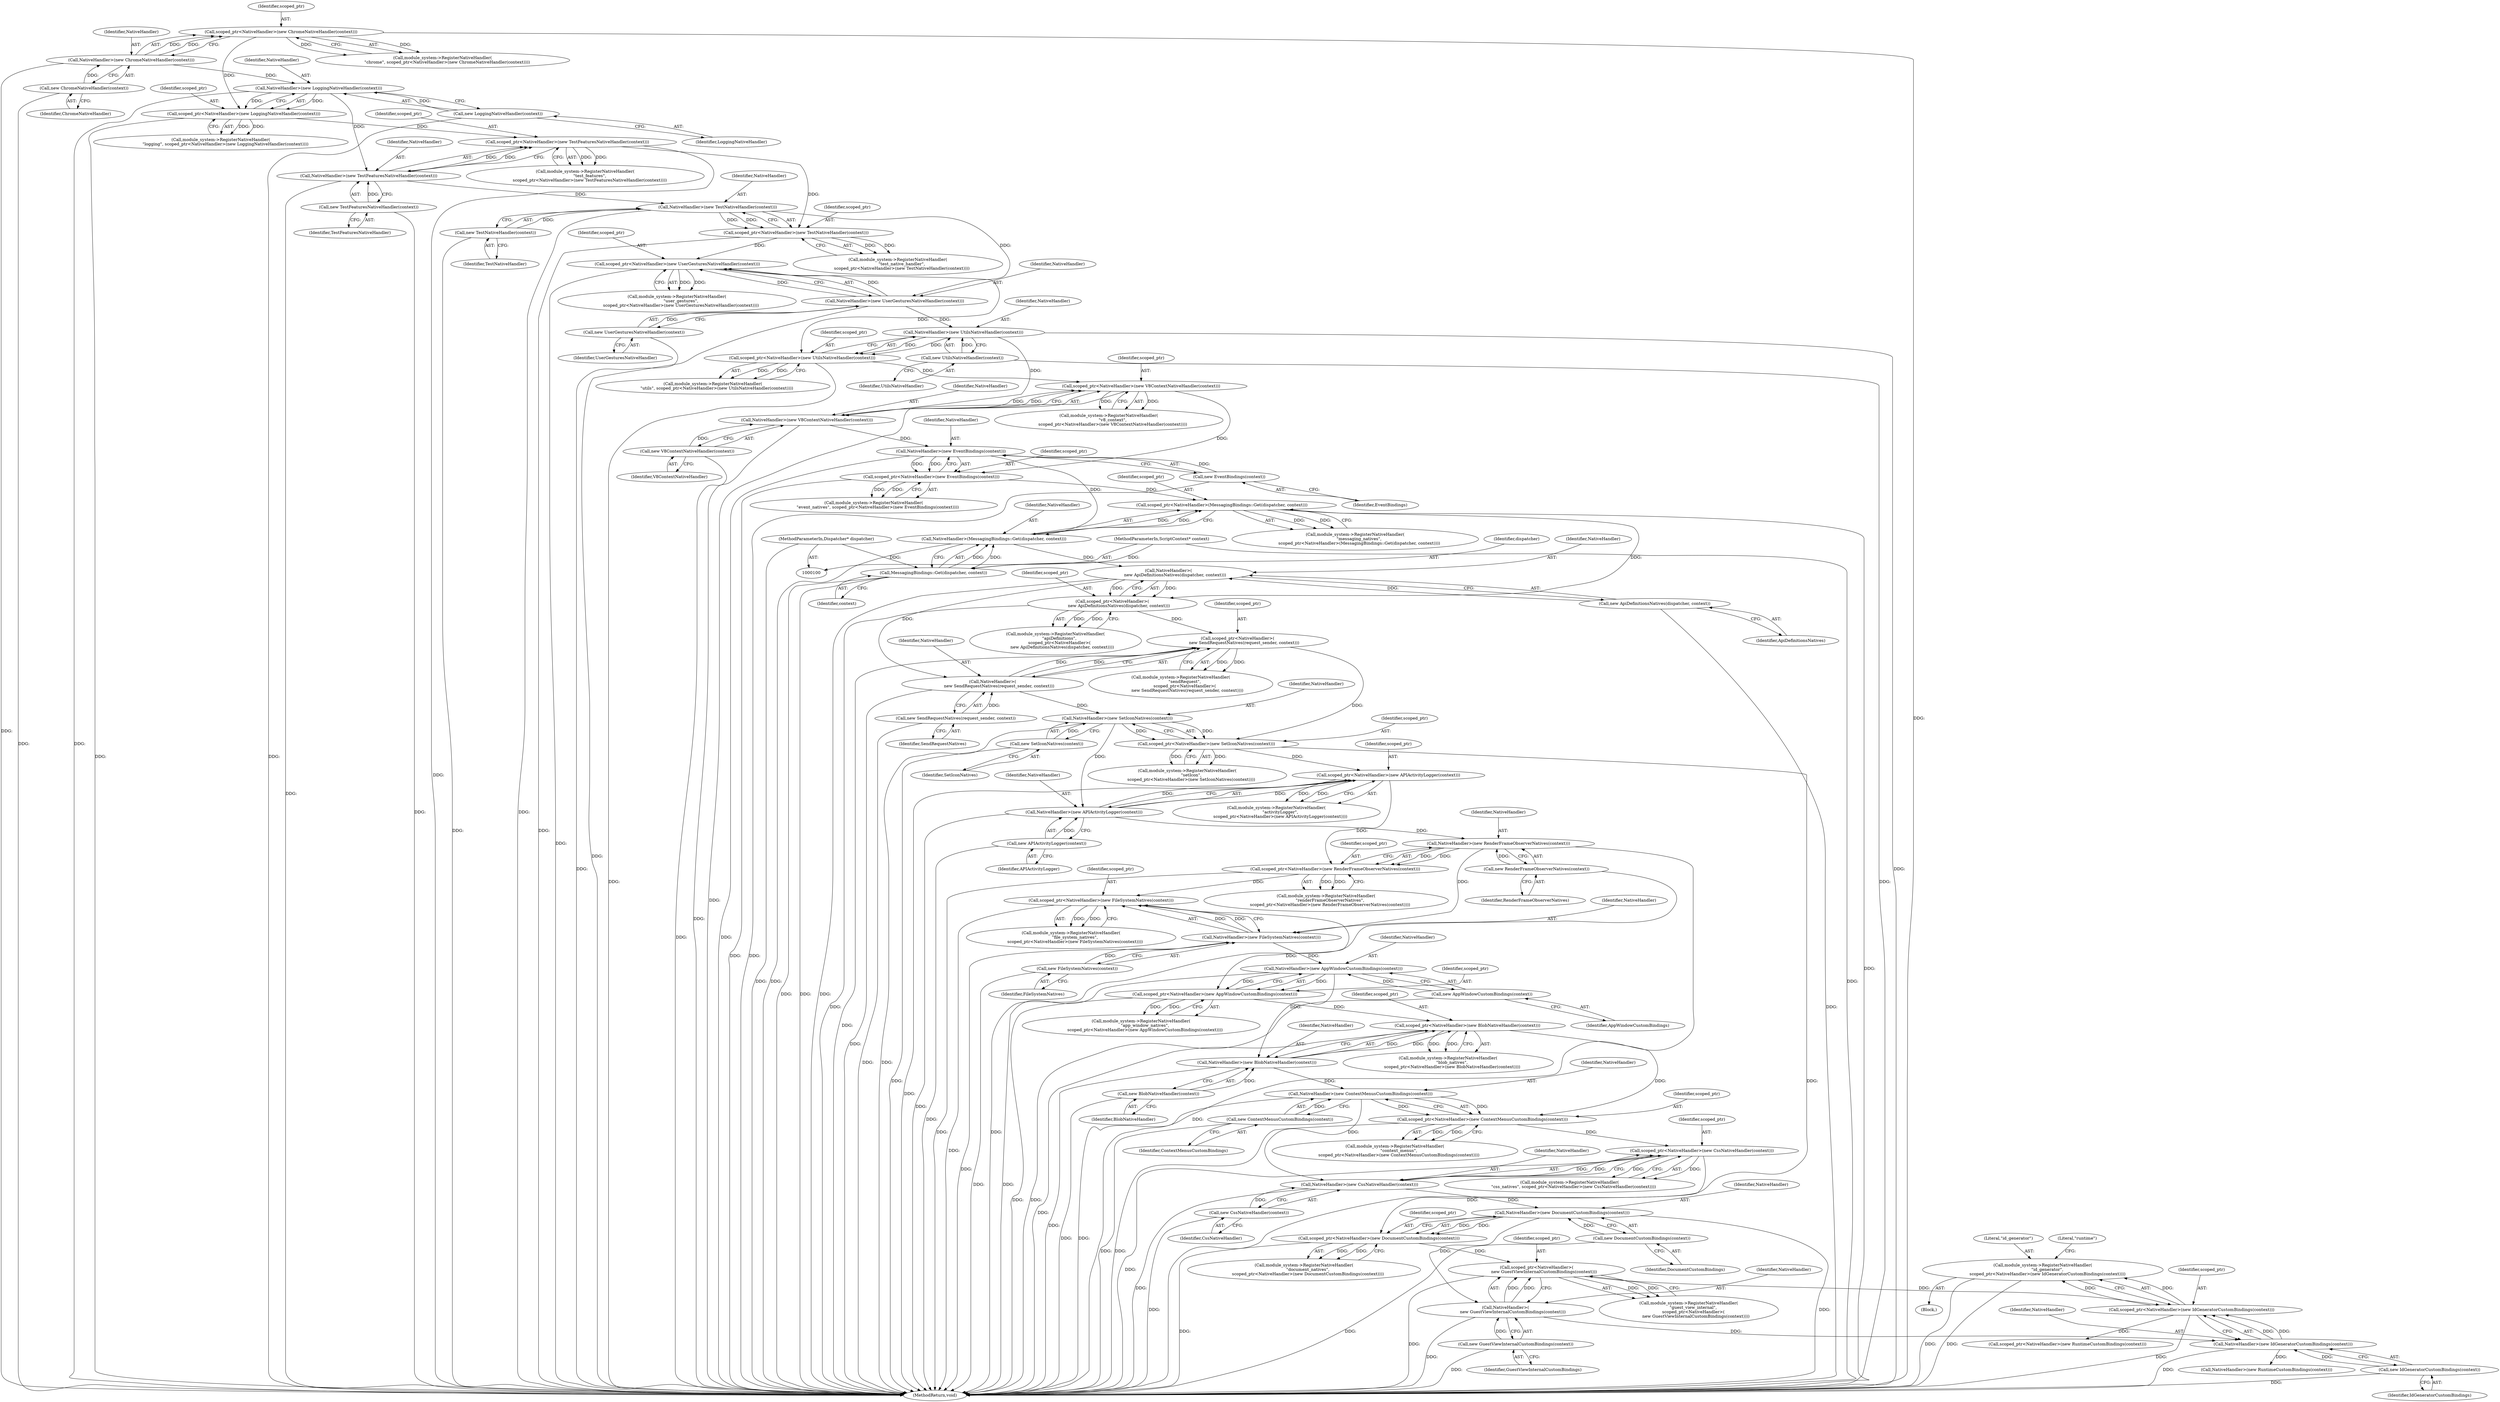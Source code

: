 digraph "0_Chrome_c0569cc04741cccf6548c2169fcc1609d958523f_3@API" {
"1000279" [label="(Call,module_system->RegisterNativeHandler(\n       \"id_generator\",\n       scoped_ptr<NativeHandler>(new IdGeneratorCustomBindings(context))))"];
"1000281" [label="(Call,scoped_ptr<NativeHandler>(new IdGeneratorCustomBindings(context)))"];
"1000273" [label="(Call,scoped_ptr<NativeHandler>(\n           new GuestViewInternalCustomBindings(context)))"];
"1000265" [label="(Call,scoped_ptr<NativeHandler>(new DocumentCustomBindings(context)))"];
"1000257" [label="(Call,scoped_ptr<NativeHandler>(new CssNativeHandler(context)))"];
"1000249" [label="(Call,scoped_ptr<NativeHandler>(new ContextMenusCustomBindings(context)))"];
"1000241" [label="(Call,scoped_ptr<NativeHandler>(new BlobNativeHandler(context)))"];
"1000233" [label="(Call,scoped_ptr<NativeHandler>(new AppWindowCustomBindings(context)))"];
"1000225" [label="(Call,scoped_ptr<NativeHandler>(new FileSystemNatives(context)))"];
"1000217" [label="(Call,scoped_ptr<NativeHandler>(new RenderFrameObserverNatives(context)))"];
"1000209" [label="(Call,scoped_ptr<NativeHandler>(new APIActivityLogger(context)))"];
"1000201" [label="(Call,scoped_ptr<NativeHandler>(new SetIconNatives(context)))"];
"1000193" [label="(Call,scoped_ptr<NativeHandler>(\n          new SendRequestNatives(request_sender, context)))"];
"1000185" [label="(Call,scoped_ptr<NativeHandler>(\n          new ApiDefinitionsNatives(dispatcher, context)))"];
"1000176" [label="(Call,scoped_ptr<NativeHandler>(MessagingBindings::Get(dispatcher, context)))"];
"1000168" [label="(Call,scoped_ptr<NativeHandler>(new EventBindings(context)))"];
"1000160" [label="(Call,scoped_ptr<NativeHandler>(new V8ContextNativeHandler(context)))"];
"1000152" [label="(Call,scoped_ptr<NativeHandler>(new UtilsNativeHandler(context)))"];
"1000144" [label="(Call,scoped_ptr<NativeHandler>(new UserGesturesNativeHandler(context)))"];
"1000136" [label="(Call,scoped_ptr<NativeHandler>(new TestNativeHandler(context)))"];
"1000128" [label="(Call,scoped_ptr<NativeHandler>(new TestFeaturesNativeHandler(context)))"];
"1000117" [label="(Call,scoped_ptr<NativeHandler>(new LoggingNativeHandler(context)))"];
"1000109" [label="(Call,scoped_ptr<NativeHandler>(new ChromeNativeHandler(context)))"];
"1000111" [label="(Call,NativeHandler>(new ChromeNativeHandler(context)))"];
"1000113" [label="(Call,new ChromeNativeHandler(context))"];
"1000119" [label="(Call,NativeHandler>(new LoggingNativeHandler(context)))"];
"1000121" [label="(Call,new LoggingNativeHandler(context))"];
"1000130" [label="(Call,NativeHandler>(new TestFeaturesNativeHandler(context)))"];
"1000132" [label="(Call,new TestFeaturesNativeHandler(context))"];
"1000138" [label="(Call,NativeHandler>(new TestNativeHandler(context)))"];
"1000140" [label="(Call,new TestNativeHandler(context))"];
"1000146" [label="(Call,NativeHandler>(new UserGesturesNativeHandler(context)))"];
"1000148" [label="(Call,new UserGesturesNativeHandler(context))"];
"1000154" [label="(Call,NativeHandler>(new UtilsNativeHandler(context)))"];
"1000156" [label="(Call,new UtilsNativeHandler(context))"];
"1000162" [label="(Call,NativeHandler>(new V8ContextNativeHandler(context)))"];
"1000164" [label="(Call,new V8ContextNativeHandler(context))"];
"1000170" [label="(Call,NativeHandler>(new EventBindings(context)))"];
"1000172" [label="(Call,new EventBindings(context))"];
"1000178" [label="(Call,NativeHandler>(MessagingBindings::Get(dispatcher, context)))"];
"1000180" [label="(Call,MessagingBindings::Get(dispatcher, context))"];
"1000103" [label="(MethodParameterIn,Dispatcher* dispatcher)"];
"1000102" [label="(MethodParameterIn,ScriptContext* context)"];
"1000187" [label="(Call,NativeHandler>(\n          new ApiDefinitionsNatives(dispatcher, context)))"];
"1000189" [label="(Call,new ApiDefinitionsNatives(dispatcher, context))"];
"1000195" [label="(Call,NativeHandler>(\n          new SendRequestNatives(request_sender, context)))"];
"1000197" [label="(Call,new SendRequestNatives(request_sender, context))"];
"1000203" [label="(Call,NativeHandler>(new SetIconNatives(context)))"];
"1000205" [label="(Call,new SetIconNatives(context))"];
"1000211" [label="(Call,NativeHandler>(new APIActivityLogger(context)))"];
"1000213" [label="(Call,new APIActivityLogger(context))"];
"1000219" [label="(Call,NativeHandler>(new RenderFrameObserverNatives(context)))"];
"1000221" [label="(Call,new RenderFrameObserverNatives(context))"];
"1000227" [label="(Call,NativeHandler>(new FileSystemNatives(context)))"];
"1000229" [label="(Call,new FileSystemNatives(context))"];
"1000235" [label="(Call,NativeHandler>(new AppWindowCustomBindings(context)))"];
"1000237" [label="(Call,new AppWindowCustomBindings(context))"];
"1000243" [label="(Call,NativeHandler>(new BlobNativeHandler(context)))"];
"1000245" [label="(Call,new BlobNativeHandler(context))"];
"1000251" [label="(Call,NativeHandler>(new ContextMenusCustomBindings(context)))"];
"1000253" [label="(Call,new ContextMenusCustomBindings(context))"];
"1000259" [label="(Call,NativeHandler>(new CssNativeHandler(context)))"];
"1000261" [label="(Call,new CssNativeHandler(context))"];
"1000267" [label="(Call,NativeHandler>(new DocumentCustomBindings(context)))"];
"1000269" [label="(Call,new DocumentCustomBindings(context))"];
"1000275" [label="(Call,NativeHandler>(\n           new GuestViewInternalCustomBindings(context)))"];
"1000277" [label="(Call,new GuestViewInternalCustomBindings(context))"];
"1000283" [label="(Call,NativeHandler>(new IdGeneratorCustomBindings(context)))"];
"1000285" [label="(Call,new IdGeneratorCustomBindings(context))"];
"1000177" [label="(Identifier,scoped_ptr)"];
"1000241" [label="(Call,scoped_ptr<NativeHandler>(new BlobNativeHandler(context)))"];
"1000243" [label="(Call,NativeHandler>(new BlobNativeHandler(context)))"];
"1000112" [label="(Identifier,NativeHandler)"];
"1000231" [label="(Call,module_system->RegisterNativeHandler(\n      \"app_window_natives\",\n      scoped_ptr<NativeHandler>(new AppWindowCustomBindings(context))))"];
"1000254" [label="(Identifier,ContextMenusCustomBindings)"];
"1000269" [label="(Call,new DocumentCustomBindings(context))"];
"1000229" [label="(Call,new FileSystemNatives(context))"];
"1000114" [label="(Identifier,ChromeNativeHandler)"];
"1000170" [label="(Call,NativeHandler>(new EventBindings(context)))"];
"1000222" [label="(Identifier,RenderFrameObserverNatives)"];
"1000284" [label="(Identifier,NativeHandler)"];
"1000152" [label="(Call,scoped_ptr<NativeHandler>(new UtilsNativeHandler(context)))"];
"1000118" [label="(Identifier,scoped_ptr)"];
"1000266" [label="(Identifier,scoped_ptr)"];
"1000147" [label="(Identifier,NativeHandler)"];
"1000163" [label="(Identifier,NativeHandler)"];
"1000207" [label="(Call,module_system->RegisterNativeHandler(\n      \"activityLogger\",\n      scoped_ptr<NativeHandler>(new APIActivityLogger(context))))"];
"1000249" [label="(Call,scoped_ptr<NativeHandler>(new ContextMenusCustomBindings(context)))"];
"1000262" [label="(Identifier,CssNativeHandler)"];
"1000225" [label="(Call,scoped_ptr<NativeHandler>(new FileSystemNatives(context)))"];
"1000133" [label="(Identifier,TestFeaturesNativeHandler)"];
"1000283" [label="(Call,NativeHandler>(new IdGeneratorCustomBindings(context)))"];
"1000210" [label="(Identifier,scoped_ptr)"];
"1000171" [label="(Identifier,NativeHandler)"];
"1000178" [label="(Call,NativeHandler>(MessagingBindings::Get(dispatcher, context)))"];
"1000278" [label="(Identifier,GuestViewInternalCustomBindings)"];
"1000199" [label="(Call,module_system->RegisterNativeHandler(\n      \"setIcon\",\n      scoped_ptr<NativeHandler>(new SetIconNatives(context))))"];
"1000246" [label="(Identifier,BlobNativeHandler)"];
"1000137" [label="(Identifier,scoped_ptr)"];
"1000289" [label="(Call,scoped_ptr<NativeHandler>(new RuntimeCustomBindings(context)))"];
"1000129" [label="(Identifier,scoped_ptr)"];
"1000149" [label="(Identifier,UserGesturesNativeHandler)"];
"1000212" [label="(Identifier,NativeHandler)"];
"1000188" [label="(Identifier,NativeHandler)"];
"1000161" [label="(Identifier,scoped_ptr)"];
"1000134" [label="(Call,module_system->RegisterNativeHandler(\n      \"test_native_handler\",\n      scoped_ptr<NativeHandler>(new TestNativeHandler(context))))"];
"1000157" [label="(Identifier,UtilsNativeHandler)"];
"1000228" [label="(Identifier,NativeHandler)"];
"1000132" [label="(Call,new TestFeaturesNativeHandler(context))"];
"1000259" [label="(Call,NativeHandler>(new CssNativeHandler(context)))"];
"1000234" [label="(Identifier,scoped_ptr)"];
"1000120" [label="(Identifier,NativeHandler)"];
"1000257" [label="(Call,scoped_ptr<NativeHandler>(new CssNativeHandler(context)))"];
"1000271" [label="(Call,module_system->RegisterNativeHandler(\n       \"guest_view_internal\",\n       scoped_ptr<NativeHandler>(\n           new GuestViewInternalCustomBindings(context))))"];
"1000146" [label="(Call,NativeHandler>(new UserGesturesNativeHandler(context)))"];
"1000219" [label="(Call,NativeHandler>(new RenderFrameObserverNatives(context)))"];
"1000275" [label="(Call,NativeHandler>(\n           new GuestViewInternalCustomBindings(context)))"];
"1000242" [label="(Identifier,scoped_ptr)"];
"1000176" [label="(Call,scoped_ptr<NativeHandler>(MessagingBindings::Get(dispatcher, context)))"];
"1000230" [label="(Identifier,FileSystemNatives)"];
"1000280" [label="(Literal,\"id_generator\")"];
"1000195" [label="(Call,NativeHandler>(\n          new SendRequestNatives(request_sender, context)))"];
"1000245" [label="(Call,new BlobNativeHandler(context))"];
"1000179" [label="(Identifier,NativeHandler)"];
"1000227" [label="(Call,NativeHandler>(new FileSystemNatives(context)))"];
"1000180" [label="(Call,MessagingBindings::Get(dispatcher, context))"];
"1000144" [label="(Call,scoped_ptr<NativeHandler>(new UserGesturesNativeHandler(context)))"];
"1000303" [label="(MethodReturn,void)"];
"1000173" [label="(Identifier,EventBindings)"];
"1000128" [label="(Call,scoped_ptr<NativeHandler>(new TestFeaturesNativeHandler(context)))"];
"1000107" [label="(Call,module_system->RegisterNativeHandler(\n       \"chrome\", scoped_ptr<NativeHandler>(new ChromeNativeHandler(context))))"];
"1000205" [label="(Call,new SetIconNatives(context))"];
"1000203" [label="(Call,NativeHandler>(new SetIconNatives(context)))"];
"1000226" [label="(Identifier,scoped_ptr)"];
"1000244" [label="(Identifier,NativeHandler)"];
"1000131" [label="(Identifier,NativeHandler)"];
"1000190" [label="(Identifier,ApiDefinitionsNatives)"];
"1000261" [label="(Call,new CssNativeHandler(context))"];
"1000138" [label="(Call,NativeHandler>(new TestNativeHandler(context)))"];
"1000162" [label="(Call,NativeHandler>(new V8ContextNativeHandler(context)))"];
"1000202" [label="(Identifier,scoped_ptr)"];
"1000130" [label="(Call,NativeHandler>(new TestFeaturesNativeHandler(context)))"];
"1000102" [label="(MethodParameterIn,ScriptContext* context)"];
"1000285" [label="(Call,new IdGeneratorCustomBindings(context))"];
"1000247" [label="(Call,module_system->RegisterNativeHandler(\n      \"context_menus\",\n      scoped_ptr<NativeHandler>(new ContextMenusCustomBindings(context))))"];
"1000291" [label="(Call,NativeHandler>(new RuntimeCustomBindings(context)))"];
"1000238" [label="(Identifier,AppWindowCustomBindings)"];
"1000141" [label="(Identifier,TestNativeHandler)"];
"1000250" [label="(Identifier,scoped_ptr)"];
"1000117" [label="(Call,scoped_ptr<NativeHandler>(new LoggingNativeHandler(context)))"];
"1000277" [label="(Call,new GuestViewInternalCustomBindings(context))"];
"1000172" [label="(Call,new EventBindings(context))"];
"1000268" [label="(Identifier,NativeHandler)"];
"1000191" [label="(Call,module_system->RegisterNativeHandler(\n      \"sendRequest\",\n      scoped_ptr<NativeHandler>(\n          new SendRequestNatives(request_sender, context))))"];
"1000106" [label="(Block,)"];
"1000140" [label="(Call,new TestNativeHandler(context))"];
"1000260" [label="(Identifier,NativeHandler)"];
"1000273" [label="(Call,scoped_ptr<NativeHandler>(\n           new GuestViewInternalCustomBindings(context)))"];
"1000288" [label="(Literal,\"runtime\")"];
"1000122" [label="(Identifier,LoggingNativeHandler)"];
"1000139" [label="(Identifier,NativeHandler)"];
"1000183" [label="(Call,module_system->RegisterNativeHandler(\n      \"apiDefinitions\",\n      scoped_ptr<NativeHandler>(\n          new ApiDefinitionsNatives(dispatcher, context))))"];
"1000251" [label="(Call,NativeHandler>(new ContextMenusCustomBindings(context)))"];
"1000174" [label="(Call,module_system->RegisterNativeHandler(\n      \"messaging_natives\",\n      scoped_ptr<NativeHandler>(MessagingBindings::Get(dispatcher, context))))"];
"1000126" [label="(Call,module_system->RegisterNativeHandler(\n       \"test_features\",\n       scoped_ptr<NativeHandler>(new TestFeaturesNativeHandler(context))))"];
"1000148" [label="(Call,new UserGesturesNativeHandler(context))"];
"1000270" [label="(Identifier,DocumentCustomBindings)"];
"1000233" [label="(Call,scoped_ptr<NativeHandler>(new AppWindowCustomBindings(context)))"];
"1000213" [label="(Call,new APIActivityLogger(context))"];
"1000158" [label="(Call,module_system->RegisterNativeHandler(\n      \"v8_context\",\n      scoped_ptr<NativeHandler>(new V8ContextNativeHandler(context))))"];
"1000198" [label="(Identifier,SendRequestNatives)"];
"1000154" [label="(Call,NativeHandler>(new UtilsNativeHandler(context)))"];
"1000186" [label="(Identifier,scoped_ptr)"];
"1000103" [label="(MethodParameterIn,Dispatcher* dispatcher)"];
"1000109" [label="(Call,scoped_ptr<NativeHandler>(new ChromeNativeHandler(context)))"];
"1000193" [label="(Call,scoped_ptr<NativeHandler>(\n          new SendRequestNatives(request_sender, context)))"];
"1000110" [label="(Identifier,scoped_ptr)"];
"1000215" [label="(Call,module_system->RegisterNativeHandler(\n      \"renderFrameObserverNatives\",\n      scoped_ptr<NativeHandler>(new RenderFrameObserverNatives(context))))"];
"1000267" [label="(Call,NativeHandler>(new DocumentCustomBindings(context)))"];
"1000153" [label="(Identifier,scoped_ptr)"];
"1000217" [label="(Call,scoped_ptr<NativeHandler>(new RenderFrameObserverNatives(context)))"];
"1000121" [label="(Call,new LoggingNativeHandler(context))"];
"1000185" [label="(Call,scoped_ptr<NativeHandler>(\n          new ApiDefinitionsNatives(dispatcher, context)))"];
"1000265" [label="(Call,scoped_ptr<NativeHandler>(new DocumentCustomBindings(context)))"];
"1000155" [label="(Identifier,NativeHandler)"];
"1000204" [label="(Identifier,NativeHandler)"];
"1000220" [label="(Identifier,NativeHandler)"];
"1000201" [label="(Call,scoped_ptr<NativeHandler>(new SetIconNatives(context)))"];
"1000239" [label="(Call,module_system->RegisterNativeHandler(\n      \"blob_natives\",\n      scoped_ptr<NativeHandler>(new BlobNativeHandler(context))))"];
"1000189" [label="(Call,new ApiDefinitionsNatives(dispatcher, context))"];
"1000168" [label="(Call,scoped_ptr<NativeHandler>(new EventBindings(context)))"];
"1000182" [label="(Identifier,context)"];
"1000258" [label="(Identifier,scoped_ptr)"];
"1000165" [label="(Identifier,V8ContextNativeHandler)"];
"1000197" [label="(Call,new SendRequestNatives(request_sender, context))"];
"1000281" [label="(Call,scoped_ptr<NativeHandler>(new IdGeneratorCustomBindings(context)))"];
"1000164" [label="(Call,new V8ContextNativeHandler(context))"];
"1000276" [label="(Identifier,NativeHandler)"];
"1000223" [label="(Call,module_system->RegisterNativeHandler(\n      \"file_system_natives\",\n      scoped_ptr<NativeHandler>(new FileSystemNatives(context))))"];
"1000237" [label="(Call,new AppWindowCustomBindings(context))"];
"1000169" [label="(Identifier,scoped_ptr)"];
"1000113" [label="(Call,new ChromeNativeHandler(context))"];
"1000235" [label="(Call,NativeHandler>(new AppWindowCustomBindings(context)))"];
"1000263" [label="(Call,module_system->RegisterNativeHandler(\n      \"document_natives\",\n      scoped_ptr<NativeHandler>(new DocumentCustomBindings(context))))"];
"1000274" [label="(Identifier,scoped_ptr)"];
"1000194" [label="(Identifier,scoped_ptr)"];
"1000218" [label="(Identifier,scoped_ptr)"];
"1000166" [label="(Call,module_system->RegisterNativeHandler(\n      \"event_natives\", scoped_ptr<NativeHandler>(new EventBindings(context))))"];
"1000214" [label="(Identifier,APIActivityLogger)"];
"1000111" [label="(Call,NativeHandler>(new ChromeNativeHandler(context)))"];
"1000206" [label="(Identifier,SetIconNatives)"];
"1000160" [label="(Call,scoped_ptr<NativeHandler>(new V8ContextNativeHandler(context)))"];
"1000187" [label="(Call,NativeHandler>(\n          new ApiDefinitionsNatives(dispatcher, context)))"];
"1000286" [label="(Identifier,IdGeneratorCustomBindings)"];
"1000252" [label="(Identifier,NativeHandler)"];
"1000279" [label="(Call,module_system->RegisterNativeHandler(\n       \"id_generator\",\n       scoped_ptr<NativeHandler>(new IdGeneratorCustomBindings(context))))"];
"1000221" [label="(Call,new RenderFrameObserverNatives(context))"];
"1000209" [label="(Call,scoped_ptr<NativeHandler>(new APIActivityLogger(context)))"];
"1000181" [label="(Identifier,dispatcher)"];
"1000150" [label="(Call,module_system->RegisterNativeHandler(\n      \"utils\", scoped_ptr<NativeHandler>(new UtilsNativeHandler(context))))"];
"1000136" [label="(Call,scoped_ptr<NativeHandler>(new TestNativeHandler(context)))"];
"1000253" [label="(Call,new ContextMenusCustomBindings(context))"];
"1000236" [label="(Identifier,NativeHandler)"];
"1000115" [label="(Call,module_system->RegisterNativeHandler(\n       \"logging\", scoped_ptr<NativeHandler>(new LoggingNativeHandler(context))))"];
"1000142" [label="(Call,module_system->RegisterNativeHandler(\n      \"user_gestures\",\n      scoped_ptr<NativeHandler>(new UserGesturesNativeHandler(context))))"];
"1000282" [label="(Identifier,scoped_ptr)"];
"1000156" [label="(Call,new UtilsNativeHandler(context))"];
"1000196" [label="(Identifier,NativeHandler)"];
"1000255" [label="(Call,module_system->RegisterNativeHandler(\n      \"css_natives\", scoped_ptr<NativeHandler>(new CssNativeHandler(context))))"];
"1000119" [label="(Call,NativeHandler>(new LoggingNativeHandler(context)))"];
"1000211" [label="(Call,NativeHandler>(new APIActivityLogger(context)))"];
"1000145" [label="(Identifier,scoped_ptr)"];
"1000279" -> "1000106"  [label="AST: "];
"1000279" -> "1000281"  [label="CFG: "];
"1000280" -> "1000279"  [label="AST: "];
"1000281" -> "1000279"  [label="AST: "];
"1000288" -> "1000279"  [label="CFG: "];
"1000279" -> "1000303"  [label="DDG: "];
"1000279" -> "1000303"  [label="DDG: "];
"1000281" -> "1000279"  [label="DDG: "];
"1000281" -> "1000279"  [label="DDG: "];
"1000281" -> "1000283"  [label="CFG: "];
"1000282" -> "1000281"  [label="AST: "];
"1000283" -> "1000281"  [label="AST: "];
"1000281" -> "1000303"  [label="DDG: "];
"1000273" -> "1000281"  [label="DDG: "];
"1000283" -> "1000281"  [label="DDG: "];
"1000283" -> "1000281"  [label="DDG: "];
"1000281" -> "1000289"  [label="DDG: "];
"1000273" -> "1000271"  [label="AST: "];
"1000273" -> "1000275"  [label="CFG: "];
"1000274" -> "1000273"  [label="AST: "];
"1000275" -> "1000273"  [label="AST: "];
"1000271" -> "1000273"  [label="CFG: "];
"1000273" -> "1000303"  [label="DDG: "];
"1000273" -> "1000271"  [label="DDG: "];
"1000273" -> "1000271"  [label="DDG: "];
"1000265" -> "1000273"  [label="DDG: "];
"1000275" -> "1000273"  [label="DDG: "];
"1000275" -> "1000273"  [label="DDG: "];
"1000265" -> "1000263"  [label="AST: "];
"1000265" -> "1000267"  [label="CFG: "];
"1000266" -> "1000265"  [label="AST: "];
"1000267" -> "1000265"  [label="AST: "];
"1000263" -> "1000265"  [label="CFG: "];
"1000265" -> "1000303"  [label="DDG: "];
"1000265" -> "1000263"  [label="DDG: "];
"1000265" -> "1000263"  [label="DDG: "];
"1000257" -> "1000265"  [label="DDG: "];
"1000267" -> "1000265"  [label="DDG: "];
"1000267" -> "1000265"  [label="DDG: "];
"1000257" -> "1000255"  [label="AST: "];
"1000257" -> "1000259"  [label="CFG: "];
"1000258" -> "1000257"  [label="AST: "];
"1000259" -> "1000257"  [label="AST: "];
"1000255" -> "1000257"  [label="CFG: "];
"1000257" -> "1000303"  [label="DDG: "];
"1000257" -> "1000255"  [label="DDG: "];
"1000257" -> "1000255"  [label="DDG: "];
"1000249" -> "1000257"  [label="DDG: "];
"1000259" -> "1000257"  [label="DDG: "];
"1000259" -> "1000257"  [label="DDG: "];
"1000249" -> "1000247"  [label="AST: "];
"1000249" -> "1000251"  [label="CFG: "];
"1000250" -> "1000249"  [label="AST: "];
"1000251" -> "1000249"  [label="AST: "];
"1000247" -> "1000249"  [label="CFG: "];
"1000249" -> "1000303"  [label="DDG: "];
"1000249" -> "1000247"  [label="DDG: "];
"1000249" -> "1000247"  [label="DDG: "];
"1000241" -> "1000249"  [label="DDG: "];
"1000251" -> "1000249"  [label="DDG: "];
"1000251" -> "1000249"  [label="DDG: "];
"1000241" -> "1000239"  [label="AST: "];
"1000241" -> "1000243"  [label="CFG: "];
"1000242" -> "1000241"  [label="AST: "];
"1000243" -> "1000241"  [label="AST: "];
"1000239" -> "1000241"  [label="CFG: "];
"1000241" -> "1000303"  [label="DDG: "];
"1000241" -> "1000239"  [label="DDG: "];
"1000241" -> "1000239"  [label="DDG: "];
"1000233" -> "1000241"  [label="DDG: "];
"1000243" -> "1000241"  [label="DDG: "];
"1000243" -> "1000241"  [label="DDG: "];
"1000233" -> "1000231"  [label="AST: "];
"1000233" -> "1000235"  [label="CFG: "];
"1000234" -> "1000233"  [label="AST: "];
"1000235" -> "1000233"  [label="AST: "];
"1000231" -> "1000233"  [label="CFG: "];
"1000233" -> "1000303"  [label="DDG: "];
"1000233" -> "1000231"  [label="DDG: "];
"1000233" -> "1000231"  [label="DDG: "];
"1000225" -> "1000233"  [label="DDG: "];
"1000235" -> "1000233"  [label="DDG: "];
"1000235" -> "1000233"  [label="DDG: "];
"1000225" -> "1000223"  [label="AST: "];
"1000225" -> "1000227"  [label="CFG: "];
"1000226" -> "1000225"  [label="AST: "];
"1000227" -> "1000225"  [label="AST: "];
"1000223" -> "1000225"  [label="CFG: "];
"1000225" -> "1000303"  [label="DDG: "];
"1000225" -> "1000223"  [label="DDG: "];
"1000225" -> "1000223"  [label="DDG: "];
"1000217" -> "1000225"  [label="DDG: "];
"1000227" -> "1000225"  [label="DDG: "];
"1000227" -> "1000225"  [label="DDG: "];
"1000217" -> "1000215"  [label="AST: "];
"1000217" -> "1000219"  [label="CFG: "];
"1000218" -> "1000217"  [label="AST: "];
"1000219" -> "1000217"  [label="AST: "];
"1000215" -> "1000217"  [label="CFG: "];
"1000217" -> "1000303"  [label="DDG: "];
"1000217" -> "1000215"  [label="DDG: "];
"1000217" -> "1000215"  [label="DDG: "];
"1000209" -> "1000217"  [label="DDG: "];
"1000219" -> "1000217"  [label="DDG: "];
"1000219" -> "1000217"  [label="DDG: "];
"1000209" -> "1000207"  [label="AST: "];
"1000209" -> "1000211"  [label="CFG: "];
"1000210" -> "1000209"  [label="AST: "];
"1000211" -> "1000209"  [label="AST: "];
"1000207" -> "1000209"  [label="CFG: "];
"1000209" -> "1000303"  [label="DDG: "];
"1000209" -> "1000207"  [label="DDG: "];
"1000209" -> "1000207"  [label="DDG: "];
"1000201" -> "1000209"  [label="DDG: "];
"1000211" -> "1000209"  [label="DDG: "];
"1000211" -> "1000209"  [label="DDG: "];
"1000201" -> "1000199"  [label="AST: "];
"1000201" -> "1000203"  [label="CFG: "];
"1000202" -> "1000201"  [label="AST: "];
"1000203" -> "1000201"  [label="AST: "];
"1000199" -> "1000201"  [label="CFG: "];
"1000201" -> "1000303"  [label="DDG: "];
"1000201" -> "1000199"  [label="DDG: "];
"1000201" -> "1000199"  [label="DDG: "];
"1000193" -> "1000201"  [label="DDG: "];
"1000203" -> "1000201"  [label="DDG: "];
"1000203" -> "1000201"  [label="DDG: "];
"1000193" -> "1000191"  [label="AST: "];
"1000193" -> "1000195"  [label="CFG: "];
"1000194" -> "1000193"  [label="AST: "];
"1000195" -> "1000193"  [label="AST: "];
"1000191" -> "1000193"  [label="CFG: "];
"1000193" -> "1000303"  [label="DDG: "];
"1000193" -> "1000191"  [label="DDG: "];
"1000193" -> "1000191"  [label="DDG: "];
"1000185" -> "1000193"  [label="DDG: "];
"1000195" -> "1000193"  [label="DDG: "];
"1000195" -> "1000193"  [label="DDG: "];
"1000185" -> "1000183"  [label="AST: "];
"1000185" -> "1000187"  [label="CFG: "];
"1000186" -> "1000185"  [label="AST: "];
"1000187" -> "1000185"  [label="AST: "];
"1000183" -> "1000185"  [label="CFG: "];
"1000185" -> "1000303"  [label="DDG: "];
"1000185" -> "1000183"  [label="DDG: "];
"1000185" -> "1000183"  [label="DDG: "];
"1000176" -> "1000185"  [label="DDG: "];
"1000187" -> "1000185"  [label="DDG: "];
"1000187" -> "1000185"  [label="DDG: "];
"1000176" -> "1000174"  [label="AST: "];
"1000176" -> "1000178"  [label="CFG: "];
"1000177" -> "1000176"  [label="AST: "];
"1000178" -> "1000176"  [label="AST: "];
"1000174" -> "1000176"  [label="CFG: "];
"1000176" -> "1000303"  [label="DDG: "];
"1000176" -> "1000174"  [label="DDG: "];
"1000176" -> "1000174"  [label="DDG: "];
"1000168" -> "1000176"  [label="DDG: "];
"1000178" -> "1000176"  [label="DDG: "];
"1000178" -> "1000176"  [label="DDG: "];
"1000168" -> "1000166"  [label="AST: "];
"1000168" -> "1000170"  [label="CFG: "];
"1000169" -> "1000168"  [label="AST: "];
"1000170" -> "1000168"  [label="AST: "];
"1000166" -> "1000168"  [label="CFG: "];
"1000168" -> "1000303"  [label="DDG: "];
"1000168" -> "1000166"  [label="DDG: "];
"1000168" -> "1000166"  [label="DDG: "];
"1000160" -> "1000168"  [label="DDG: "];
"1000170" -> "1000168"  [label="DDG: "];
"1000170" -> "1000168"  [label="DDG: "];
"1000160" -> "1000158"  [label="AST: "];
"1000160" -> "1000162"  [label="CFG: "];
"1000161" -> "1000160"  [label="AST: "];
"1000162" -> "1000160"  [label="AST: "];
"1000158" -> "1000160"  [label="CFG: "];
"1000160" -> "1000303"  [label="DDG: "];
"1000160" -> "1000158"  [label="DDG: "];
"1000160" -> "1000158"  [label="DDG: "];
"1000152" -> "1000160"  [label="DDG: "];
"1000162" -> "1000160"  [label="DDG: "];
"1000162" -> "1000160"  [label="DDG: "];
"1000152" -> "1000150"  [label="AST: "];
"1000152" -> "1000154"  [label="CFG: "];
"1000153" -> "1000152"  [label="AST: "];
"1000154" -> "1000152"  [label="AST: "];
"1000150" -> "1000152"  [label="CFG: "];
"1000152" -> "1000303"  [label="DDG: "];
"1000152" -> "1000150"  [label="DDG: "];
"1000152" -> "1000150"  [label="DDG: "];
"1000144" -> "1000152"  [label="DDG: "];
"1000154" -> "1000152"  [label="DDG: "];
"1000154" -> "1000152"  [label="DDG: "];
"1000144" -> "1000142"  [label="AST: "];
"1000144" -> "1000146"  [label="CFG: "];
"1000145" -> "1000144"  [label="AST: "];
"1000146" -> "1000144"  [label="AST: "];
"1000142" -> "1000144"  [label="CFG: "];
"1000144" -> "1000303"  [label="DDG: "];
"1000144" -> "1000142"  [label="DDG: "];
"1000144" -> "1000142"  [label="DDG: "];
"1000136" -> "1000144"  [label="DDG: "];
"1000146" -> "1000144"  [label="DDG: "];
"1000146" -> "1000144"  [label="DDG: "];
"1000136" -> "1000134"  [label="AST: "];
"1000136" -> "1000138"  [label="CFG: "];
"1000137" -> "1000136"  [label="AST: "];
"1000138" -> "1000136"  [label="AST: "];
"1000134" -> "1000136"  [label="CFG: "];
"1000136" -> "1000303"  [label="DDG: "];
"1000136" -> "1000134"  [label="DDG: "];
"1000136" -> "1000134"  [label="DDG: "];
"1000128" -> "1000136"  [label="DDG: "];
"1000138" -> "1000136"  [label="DDG: "];
"1000138" -> "1000136"  [label="DDG: "];
"1000128" -> "1000126"  [label="AST: "];
"1000128" -> "1000130"  [label="CFG: "];
"1000129" -> "1000128"  [label="AST: "];
"1000130" -> "1000128"  [label="AST: "];
"1000126" -> "1000128"  [label="CFG: "];
"1000128" -> "1000303"  [label="DDG: "];
"1000128" -> "1000126"  [label="DDG: "];
"1000128" -> "1000126"  [label="DDG: "];
"1000117" -> "1000128"  [label="DDG: "];
"1000130" -> "1000128"  [label="DDG: "];
"1000130" -> "1000128"  [label="DDG: "];
"1000117" -> "1000115"  [label="AST: "];
"1000117" -> "1000119"  [label="CFG: "];
"1000118" -> "1000117"  [label="AST: "];
"1000119" -> "1000117"  [label="AST: "];
"1000115" -> "1000117"  [label="CFG: "];
"1000117" -> "1000303"  [label="DDG: "];
"1000117" -> "1000115"  [label="DDG: "];
"1000117" -> "1000115"  [label="DDG: "];
"1000109" -> "1000117"  [label="DDG: "];
"1000119" -> "1000117"  [label="DDG: "];
"1000119" -> "1000117"  [label="DDG: "];
"1000109" -> "1000107"  [label="AST: "];
"1000109" -> "1000111"  [label="CFG: "];
"1000110" -> "1000109"  [label="AST: "];
"1000111" -> "1000109"  [label="AST: "];
"1000107" -> "1000109"  [label="CFG: "];
"1000109" -> "1000303"  [label="DDG: "];
"1000109" -> "1000107"  [label="DDG: "];
"1000109" -> "1000107"  [label="DDG: "];
"1000111" -> "1000109"  [label="DDG: "];
"1000111" -> "1000109"  [label="DDG: "];
"1000111" -> "1000113"  [label="CFG: "];
"1000112" -> "1000111"  [label="AST: "];
"1000113" -> "1000111"  [label="AST: "];
"1000111" -> "1000303"  [label="DDG: "];
"1000113" -> "1000111"  [label="DDG: "];
"1000111" -> "1000119"  [label="DDG: "];
"1000113" -> "1000114"  [label="CFG: "];
"1000114" -> "1000113"  [label="AST: "];
"1000113" -> "1000303"  [label="DDG: "];
"1000119" -> "1000121"  [label="CFG: "];
"1000120" -> "1000119"  [label="AST: "];
"1000121" -> "1000119"  [label="AST: "];
"1000119" -> "1000303"  [label="DDG: "];
"1000121" -> "1000119"  [label="DDG: "];
"1000119" -> "1000130"  [label="DDG: "];
"1000121" -> "1000122"  [label="CFG: "];
"1000122" -> "1000121"  [label="AST: "];
"1000121" -> "1000303"  [label="DDG: "];
"1000130" -> "1000132"  [label="CFG: "];
"1000131" -> "1000130"  [label="AST: "];
"1000132" -> "1000130"  [label="AST: "];
"1000130" -> "1000303"  [label="DDG: "];
"1000132" -> "1000130"  [label="DDG: "];
"1000130" -> "1000138"  [label="DDG: "];
"1000132" -> "1000133"  [label="CFG: "];
"1000133" -> "1000132"  [label="AST: "];
"1000132" -> "1000303"  [label="DDG: "];
"1000138" -> "1000140"  [label="CFG: "];
"1000139" -> "1000138"  [label="AST: "];
"1000140" -> "1000138"  [label="AST: "];
"1000138" -> "1000303"  [label="DDG: "];
"1000140" -> "1000138"  [label="DDG: "];
"1000138" -> "1000146"  [label="DDG: "];
"1000140" -> "1000141"  [label="CFG: "];
"1000141" -> "1000140"  [label="AST: "];
"1000140" -> "1000303"  [label="DDG: "];
"1000146" -> "1000148"  [label="CFG: "];
"1000147" -> "1000146"  [label="AST: "];
"1000148" -> "1000146"  [label="AST: "];
"1000146" -> "1000303"  [label="DDG: "];
"1000148" -> "1000146"  [label="DDG: "];
"1000146" -> "1000154"  [label="DDG: "];
"1000148" -> "1000149"  [label="CFG: "];
"1000149" -> "1000148"  [label="AST: "];
"1000148" -> "1000303"  [label="DDG: "];
"1000154" -> "1000156"  [label="CFG: "];
"1000155" -> "1000154"  [label="AST: "];
"1000156" -> "1000154"  [label="AST: "];
"1000154" -> "1000303"  [label="DDG: "];
"1000156" -> "1000154"  [label="DDG: "];
"1000154" -> "1000162"  [label="DDG: "];
"1000156" -> "1000157"  [label="CFG: "];
"1000157" -> "1000156"  [label="AST: "];
"1000156" -> "1000303"  [label="DDG: "];
"1000162" -> "1000164"  [label="CFG: "];
"1000163" -> "1000162"  [label="AST: "];
"1000164" -> "1000162"  [label="AST: "];
"1000162" -> "1000303"  [label="DDG: "];
"1000164" -> "1000162"  [label="DDG: "];
"1000162" -> "1000170"  [label="DDG: "];
"1000164" -> "1000165"  [label="CFG: "];
"1000165" -> "1000164"  [label="AST: "];
"1000164" -> "1000303"  [label="DDG: "];
"1000170" -> "1000172"  [label="CFG: "];
"1000171" -> "1000170"  [label="AST: "];
"1000172" -> "1000170"  [label="AST: "];
"1000170" -> "1000303"  [label="DDG: "];
"1000172" -> "1000170"  [label="DDG: "];
"1000170" -> "1000178"  [label="DDG: "];
"1000172" -> "1000173"  [label="CFG: "];
"1000173" -> "1000172"  [label="AST: "];
"1000172" -> "1000303"  [label="DDG: "];
"1000178" -> "1000180"  [label="CFG: "];
"1000179" -> "1000178"  [label="AST: "];
"1000180" -> "1000178"  [label="AST: "];
"1000178" -> "1000303"  [label="DDG: "];
"1000180" -> "1000178"  [label="DDG: "];
"1000180" -> "1000178"  [label="DDG: "];
"1000178" -> "1000187"  [label="DDG: "];
"1000180" -> "1000182"  [label="CFG: "];
"1000181" -> "1000180"  [label="AST: "];
"1000182" -> "1000180"  [label="AST: "];
"1000180" -> "1000303"  [label="DDG: "];
"1000180" -> "1000303"  [label="DDG: "];
"1000103" -> "1000180"  [label="DDG: "];
"1000102" -> "1000180"  [label="DDG: "];
"1000103" -> "1000100"  [label="AST: "];
"1000103" -> "1000303"  [label="DDG: "];
"1000102" -> "1000100"  [label="AST: "];
"1000102" -> "1000303"  [label="DDG: "];
"1000187" -> "1000189"  [label="CFG: "];
"1000188" -> "1000187"  [label="AST: "];
"1000189" -> "1000187"  [label="AST: "];
"1000187" -> "1000303"  [label="DDG: "];
"1000189" -> "1000187"  [label="DDG: "];
"1000187" -> "1000195"  [label="DDG: "];
"1000189" -> "1000190"  [label="CFG: "];
"1000190" -> "1000189"  [label="AST: "];
"1000189" -> "1000303"  [label="DDG: "];
"1000195" -> "1000197"  [label="CFG: "];
"1000196" -> "1000195"  [label="AST: "];
"1000197" -> "1000195"  [label="AST: "];
"1000195" -> "1000303"  [label="DDG: "];
"1000197" -> "1000195"  [label="DDG: "];
"1000195" -> "1000203"  [label="DDG: "];
"1000197" -> "1000198"  [label="CFG: "];
"1000198" -> "1000197"  [label="AST: "];
"1000197" -> "1000303"  [label="DDG: "];
"1000203" -> "1000205"  [label="CFG: "];
"1000204" -> "1000203"  [label="AST: "];
"1000205" -> "1000203"  [label="AST: "];
"1000203" -> "1000303"  [label="DDG: "];
"1000205" -> "1000203"  [label="DDG: "];
"1000203" -> "1000211"  [label="DDG: "];
"1000205" -> "1000206"  [label="CFG: "];
"1000206" -> "1000205"  [label="AST: "];
"1000205" -> "1000303"  [label="DDG: "];
"1000211" -> "1000213"  [label="CFG: "];
"1000212" -> "1000211"  [label="AST: "];
"1000213" -> "1000211"  [label="AST: "];
"1000211" -> "1000303"  [label="DDG: "];
"1000213" -> "1000211"  [label="DDG: "];
"1000211" -> "1000219"  [label="DDG: "];
"1000213" -> "1000214"  [label="CFG: "];
"1000214" -> "1000213"  [label="AST: "];
"1000213" -> "1000303"  [label="DDG: "];
"1000219" -> "1000221"  [label="CFG: "];
"1000220" -> "1000219"  [label="AST: "];
"1000221" -> "1000219"  [label="AST: "];
"1000219" -> "1000303"  [label="DDG: "];
"1000221" -> "1000219"  [label="DDG: "];
"1000219" -> "1000227"  [label="DDG: "];
"1000221" -> "1000222"  [label="CFG: "];
"1000222" -> "1000221"  [label="AST: "];
"1000221" -> "1000303"  [label="DDG: "];
"1000227" -> "1000229"  [label="CFG: "];
"1000228" -> "1000227"  [label="AST: "];
"1000229" -> "1000227"  [label="AST: "];
"1000227" -> "1000303"  [label="DDG: "];
"1000229" -> "1000227"  [label="DDG: "];
"1000227" -> "1000235"  [label="DDG: "];
"1000229" -> "1000230"  [label="CFG: "];
"1000230" -> "1000229"  [label="AST: "];
"1000229" -> "1000303"  [label="DDG: "];
"1000235" -> "1000237"  [label="CFG: "];
"1000236" -> "1000235"  [label="AST: "];
"1000237" -> "1000235"  [label="AST: "];
"1000235" -> "1000303"  [label="DDG: "];
"1000237" -> "1000235"  [label="DDG: "];
"1000235" -> "1000243"  [label="DDG: "];
"1000237" -> "1000238"  [label="CFG: "];
"1000238" -> "1000237"  [label="AST: "];
"1000237" -> "1000303"  [label="DDG: "];
"1000243" -> "1000245"  [label="CFG: "];
"1000244" -> "1000243"  [label="AST: "];
"1000245" -> "1000243"  [label="AST: "];
"1000243" -> "1000303"  [label="DDG: "];
"1000245" -> "1000243"  [label="DDG: "];
"1000243" -> "1000251"  [label="DDG: "];
"1000245" -> "1000246"  [label="CFG: "];
"1000246" -> "1000245"  [label="AST: "];
"1000245" -> "1000303"  [label="DDG: "];
"1000251" -> "1000253"  [label="CFG: "];
"1000252" -> "1000251"  [label="AST: "];
"1000253" -> "1000251"  [label="AST: "];
"1000251" -> "1000303"  [label="DDG: "];
"1000253" -> "1000251"  [label="DDG: "];
"1000251" -> "1000259"  [label="DDG: "];
"1000253" -> "1000254"  [label="CFG: "];
"1000254" -> "1000253"  [label="AST: "];
"1000253" -> "1000303"  [label="DDG: "];
"1000259" -> "1000261"  [label="CFG: "];
"1000260" -> "1000259"  [label="AST: "];
"1000261" -> "1000259"  [label="AST: "];
"1000259" -> "1000303"  [label="DDG: "];
"1000261" -> "1000259"  [label="DDG: "];
"1000259" -> "1000267"  [label="DDG: "];
"1000261" -> "1000262"  [label="CFG: "];
"1000262" -> "1000261"  [label="AST: "];
"1000261" -> "1000303"  [label="DDG: "];
"1000267" -> "1000269"  [label="CFG: "];
"1000268" -> "1000267"  [label="AST: "];
"1000269" -> "1000267"  [label="AST: "];
"1000267" -> "1000303"  [label="DDG: "];
"1000269" -> "1000267"  [label="DDG: "];
"1000267" -> "1000275"  [label="DDG: "];
"1000269" -> "1000270"  [label="CFG: "];
"1000270" -> "1000269"  [label="AST: "];
"1000269" -> "1000303"  [label="DDG: "];
"1000275" -> "1000277"  [label="CFG: "];
"1000276" -> "1000275"  [label="AST: "];
"1000277" -> "1000275"  [label="AST: "];
"1000275" -> "1000303"  [label="DDG: "];
"1000277" -> "1000275"  [label="DDG: "];
"1000275" -> "1000283"  [label="DDG: "];
"1000277" -> "1000278"  [label="CFG: "];
"1000278" -> "1000277"  [label="AST: "];
"1000277" -> "1000303"  [label="DDG: "];
"1000283" -> "1000285"  [label="CFG: "];
"1000284" -> "1000283"  [label="AST: "];
"1000285" -> "1000283"  [label="AST: "];
"1000283" -> "1000303"  [label="DDG: "];
"1000285" -> "1000283"  [label="DDG: "];
"1000283" -> "1000291"  [label="DDG: "];
"1000285" -> "1000286"  [label="CFG: "];
"1000286" -> "1000285"  [label="AST: "];
"1000285" -> "1000303"  [label="DDG: "];
}
